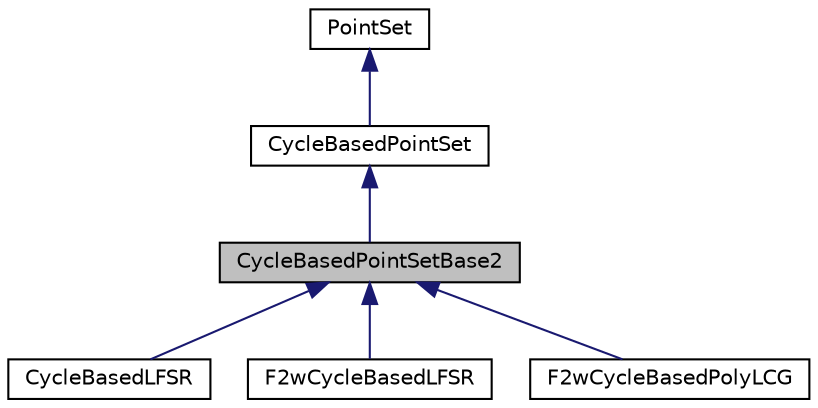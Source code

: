 digraph "CycleBasedPointSetBase2"
{
 // INTERACTIVE_SVG=YES
  bgcolor="transparent";
  edge [fontname="Helvetica",fontsize="10",labelfontname="Helvetica",labelfontsize="10"];
  node [fontname="Helvetica",fontsize="10",shape=record];
  Node0 [label="CycleBasedPointSetBase2",height=0.2,width=0.4,color="black", fillcolor="grey75", style="filled", fontcolor="black"];
  Node1 -> Node0 [dir="back",color="midnightblue",fontsize="10",style="solid",fontname="Helvetica"];
  Node1 [label="CycleBasedPointSet",height=0.2,width=0.4,color="black",URL="$d4/d45/classumontreal_1_1ssj_1_1hups_1_1CycleBasedPointSet.html",tooltip="This abstract class provides the basic structures for storing and manipulating a point set defined by..."];
  Node2 -> Node1 [dir="back",color="midnightblue",fontsize="10",style="solid",fontname="Helvetica"];
  Node2 [label="PointSet",height=0.2,width=0.4,color="black",URL="$d8/d10/classumontreal_1_1ssj_1_1hups_1_1PointSet.html",tooltip="This abstract class represents a general point set. "];
  Node0 -> Node3 [dir="back",color="midnightblue",fontsize="10",style="solid",fontname="Helvetica"];
  Node3 [label="CycleBasedLFSR",height=0.2,width=0.4,color="black",URL="$df/dcc/classumontreal_1_1ssj_1_1hups_1_1CycleBasedLFSR.html",tooltip="Linear feedback shift register (LFSR) random number generators , , , produce numbers by generating a ..."];
  Node0 -> Node4 [dir="back",color="midnightblue",fontsize="10",style="solid",fontname="Helvetica"];
  Node4 [label="F2wCycleBasedLFSR",height=0.2,width=0.4,color="black",URL="$d3/dce/classumontreal_1_1ssj_1_1hups_1_1F2wCycleBasedLFSR.html",tooltip="This class creates a point set based upon a linear feedback shift register sequence. "];
  Node0 -> Node5 [dir="back",color="midnightblue",fontsize="10",style="solid",fontname="Helvetica"];
  Node5 [label="F2wCycleBasedPolyLCG",height=0.2,width=0.4,color="black",URL="$dd/d76/classumontreal_1_1ssj_1_1hups_1_1F2wCycleBasedPolyLCG.html",tooltip="This class creates a point set based upon a linear congruential sequence in the finite field ..."];
}
